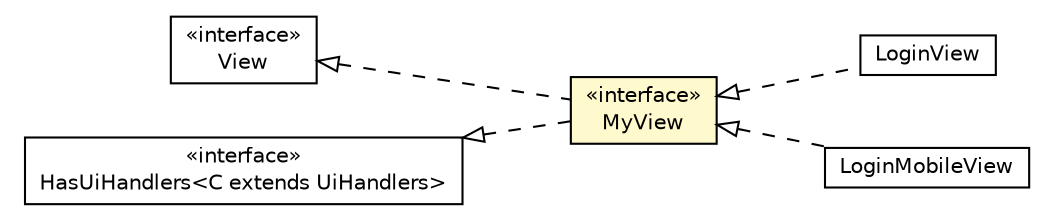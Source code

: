 #!/usr/local/bin/dot
#
# Class diagram 
# Generated by UMLGraph version R5_6-24-gf6e263 (http://www.umlgraph.org/)
#

digraph G {
	edge [fontname="Helvetica",fontsize=10,labelfontname="Helvetica",labelfontsize=10];
	node [fontname="Helvetica",fontsize=10,shape=plaintext];
	nodesep=0.25;
	ranksep=0.5;
	rankdir=LR;
	// com.gwtplatform.mvp.client.View
	c229212 [label=<<table title="com.gwtplatform.mvp.client.View" border="0" cellborder="1" cellspacing="0" cellpadding="2" port="p" href="../../../../mvp/client/View.html">
		<tr><td><table border="0" cellspacing="0" cellpadding="1">
<tr><td align="center" balign="center"> &#171;interface&#187; </td></tr>
<tr><td align="center" balign="center"> View </td></tr>
		</table></td></tr>
		</table>>, URL="../../../../mvp/client/View.html", fontname="Helvetica", fontcolor="black", fontsize=10.0];
	// com.gwtplatform.mvp.client.HasUiHandlers<C extends com.gwtplatform.mvp.client.UiHandlers>
	c229232 [label=<<table title="com.gwtplatform.mvp.client.HasUiHandlers" border="0" cellborder="1" cellspacing="0" cellpadding="2" port="p" href="../../../../mvp/client/HasUiHandlers.html">
		<tr><td><table border="0" cellspacing="0" cellpadding="1">
<tr><td align="center" balign="center"> &#171;interface&#187; </td></tr>
<tr><td align="center" balign="center"> HasUiHandlers&lt;C extends UiHandlers&gt; </td></tr>
		</table></td></tr>
		</table>>, URL="../../../../mvp/client/HasUiHandlers.html", fontname="Helvetica", fontcolor="black", fontsize=10.0];
	// com.gwtplatform.carstore.client.application.login.LoginView
	c229512 [label=<<table title="com.gwtplatform.carstore.client.application.login.LoginView" border="0" cellborder="1" cellspacing="0" cellpadding="2" port="p" href="./LoginView.html">
		<tr><td><table border="0" cellspacing="0" cellpadding="1">
<tr><td align="center" balign="center"> LoginView </td></tr>
		</table></td></tr>
		</table>>, URL="./LoginView.html", fontname="Helvetica", fontcolor="black", fontsize=10.0];
	// com.gwtplatform.carstore.client.application.login.LoginPresenter.MyView
	c229515 [label=<<table title="com.gwtplatform.carstore.client.application.login.LoginPresenter.MyView" border="0" cellborder="1" cellspacing="0" cellpadding="2" port="p" bgcolor="lemonChiffon" href="./LoginPresenter.MyView.html">
		<tr><td><table border="0" cellspacing="0" cellpadding="1">
<tr><td align="center" balign="center"> &#171;interface&#187; </td></tr>
<tr><td align="center" balign="center"> MyView </td></tr>
		</table></td></tr>
		</table>>, URL="./LoginPresenter.MyView.html", fontname="Helvetica", fontcolor="black", fontsize=10.0];
	// com.gwtplatform.carstore.client.application.login.LoginMobileView
	c229518 [label=<<table title="com.gwtplatform.carstore.client.application.login.LoginMobileView" border="0" cellborder="1" cellspacing="0" cellpadding="2" port="p" href="./LoginMobileView.html">
		<tr><td><table border="0" cellspacing="0" cellpadding="1">
<tr><td align="center" balign="center"> LoginMobileView </td></tr>
		</table></td></tr>
		</table>>, URL="./LoginMobileView.html", fontname="Helvetica", fontcolor="black", fontsize=10.0];
	//com.gwtplatform.carstore.client.application.login.LoginView implements com.gwtplatform.carstore.client.application.login.LoginPresenter.MyView
	c229515:p -> c229512:p [dir=back,arrowtail=empty,style=dashed];
	//com.gwtplatform.carstore.client.application.login.LoginPresenter.MyView implements com.gwtplatform.mvp.client.View
	c229212:p -> c229515:p [dir=back,arrowtail=empty,style=dashed];
	//com.gwtplatform.carstore.client.application.login.LoginPresenter.MyView implements com.gwtplatform.mvp.client.HasUiHandlers<C extends com.gwtplatform.mvp.client.UiHandlers>
	c229232:p -> c229515:p [dir=back,arrowtail=empty,style=dashed];
	//com.gwtplatform.carstore.client.application.login.LoginMobileView implements com.gwtplatform.carstore.client.application.login.LoginPresenter.MyView
	c229515:p -> c229518:p [dir=back,arrowtail=empty,style=dashed];
}

